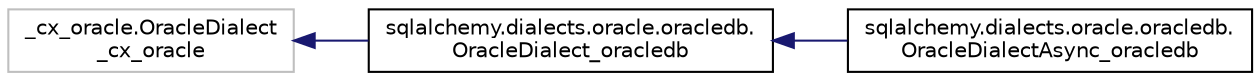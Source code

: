 digraph "Graphical Class Hierarchy"
{
 // LATEX_PDF_SIZE
  edge [fontname="Helvetica",fontsize="10",labelfontname="Helvetica",labelfontsize="10"];
  node [fontname="Helvetica",fontsize="10",shape=record];
  rankdir="LR";
  Node10158 [label="_cx_oracle.OracleDialect\l_cx_oracle",height=0.2,width=0.4,color="grey75", fillcolor="white", style="filled",tooltip=" "];
  Node10158 -> Node0 [dir="back",color="midnightblue",fontsize="10",style="solid",fontname="Helvetica"];
  Node0 [label="sqlalchemy.dialects.oracle.oracledb.\lOracleDialect_oracledb",height=0.2,width=0.4,color="black", fillcolor="white", style="filled",URL="$classsqlalchemy_1_1dialects_1_1oracle_1_1oracledb_1_1OracleDialect__oracledb.html",tooltip=" "];
  Node0 -> Node1 [dir="back",color="midnightblue",fontsize="10",style="solid",fontname="Helvetica"];
  Node1 [label="sqlalchemy.dialects.oracle.oracledb.\lOracleDialectAsync_oracledb",height=0.2,width=0.4,color="black", fillcolor="white", style="filled",URL="$classsqlalchemy_1_1dialects_1_1oracle_1_1oracledb_1_1OracleDialectAsync__oracledb.html",tooltip=" "];
}
